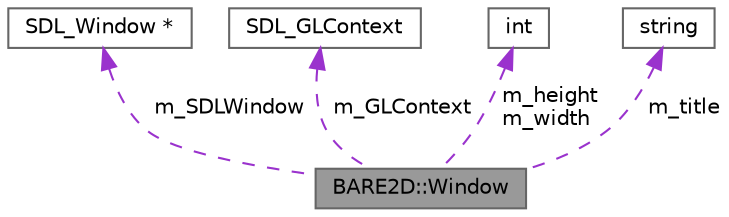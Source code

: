 digraph "BARE2D::Window"
{
 // INTERACTIVE_SVG=YES
 // LATEX_PDF_SIZE
  bgcolor="transparent";
  edge [fontname=Helvetica,fontsize=10,labelfontname=Helvetica,labelfontsize=10];
  node [fontname=Helvetica,fontsize=10,shape=box,height=0.2,width=0.4];
  Node1 [label="BARE2D::Window",height=0.2,width=0.4,color="gray40", fillcolor="grey60", style="filled", fontcolor="black",tooltip="It's a graphical window, holds the contexts for GL and SDL."];
  Node2 -> Node1 [dir="back",color="darkorchid3",style="dashed",label=" m_SDLWindow" ];
  Node2 [label="SDL_Window *",height=0.2,width=0.4,color="gray40", fillcolor="white", style="filled",tooltip=" "];
  Node3 -> Node1 [dir="back",color="darkorchid3",style="dashed",label=" m_GLContext" ];
  Node3 [label="SDL_GLContext",height=0.2,width=0.4,color="gray40", fillcolor="white", style="filled",tooltip=" "];
  Node4 -> Node1 [dir="back",color="darkorchid3",style="dashed",label=" m_height\nm_width" ];
  Node4 [label="int",height=0.2,width=0.4,color="gray40", fillcolor="white", style="filled",tooltip=" "];
  Node5 -> Node1 [dir="back",color="darkorchid3",style="dashed",label=" m_title" ];
  Node5 [label="string",height=0.2,width=0.4,color="gray40", fillcolor="white", style="filled",tooltip=" "];
}
